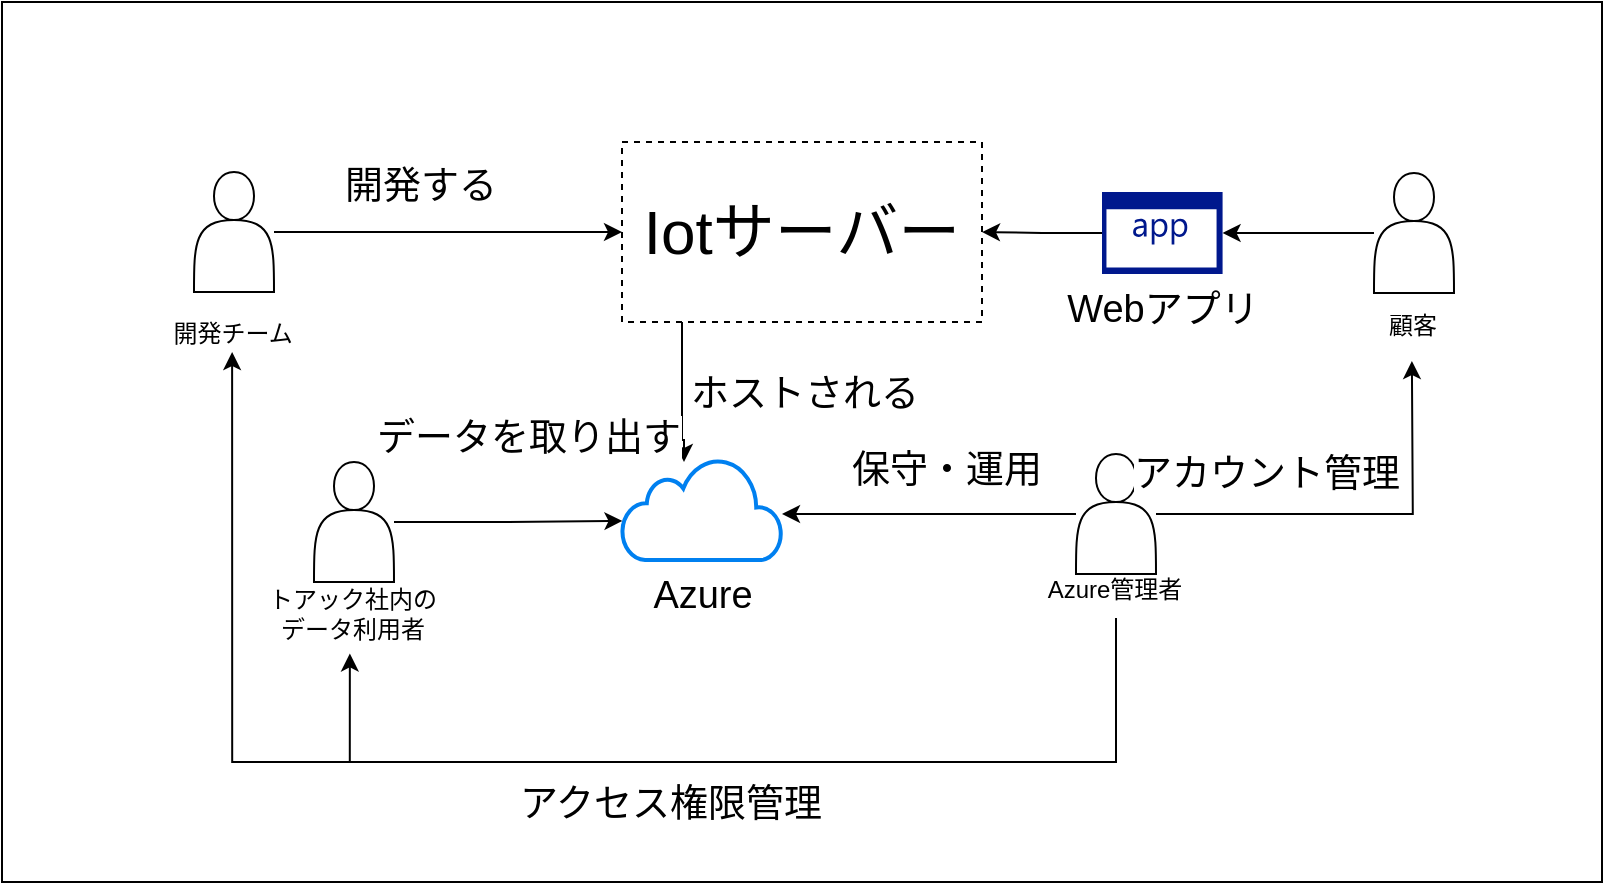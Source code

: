 <mxfile version="13.6.6" type="dropbox"><diagram id="win_VcfE5ns3BfebKJFj" name="Page-1"><mxGraphModel dx="1188" dy="643" grid="1" gridSize="10" guides="1" tooltips="1" connect="1" arrows="1" fold="1" page="1" pageScale="1" pageWidth="827" pageHeight="1169" math="0" shadow="0"><root><mxCell id="0"/><mxCell id="1" parent="0"/><mxCell id="qgdsTlqSo3EF1R-jhfHj-1" value="" style="rounded=0;whiteSpace=wrap;html=1;" vertex="1" parent="1"><mxGeometry x="180" y="330" width="800" height="440" as="geometry"/></mxCell><mxCell id="qgdsTlqSo3EF1R-jhfHj-24" value="ホストされる" style="edgeStyle=orthogonalEdgeStyle;rounded=0;orthogonalLoop=1;jettySize=auto;html=1;fontSize=19;" edge="1" parent="1" source="qgdsTlqSo3EF1R-jhfHj-2"><mxGeometry x="0.685" y="67" relative="1" as="geometry"><mxPoint x="521" y="560" as="targetPoint"/><Array as="points"><mxPoint x="520" y="549"/></Array><mxPoint x="-7" y="-23" as="offset"/></mxGeometry></mxCell><mxCell id="qgdsTlqSo3EF1R-jhfHj-2" value="&lt;font style=&quot;font-size: 31px&quot;&gt;Iotサーバー&lt;/font&gt;" style="rounded=0;whiteSpace=wrap;html=1;dashed=1;" vertex="1" parent="1"><mxGeometry x="490" y="400" width="180" height="90" as="geometry"/></mxCell><mxCell id="qgdsTlqSo3EF1R-jhfHj-11" value="" style="group" vertex="1" connectable="0" parent="1"><mxGeometry x="711" y="548" width="65" height="86" as="geometry"/></mxCell><mxCell id="qgdsTlqSo3EF1R-jhfHj-7" value="" style="shape=actor;whiteSpace=wrap;html=1;" vertex="1" parent="qgdsTlqSo3EF1R-jhfHj-11"><mxGeometry x="6" y="8" width="40" height="60" as="geometry"/></mxCell><mxCell id="qgdsTlqSo3EF1R-jhfHj-9" value="Azure管理者" style="text;html=1;align=center;verticalAlign=middle;resizable=0;points=[];autosize=1;" vertex="1" parent="qgdsTlqSo3EF1R-jhfHj-11"><mxGeometry x="-15" y="66" width="80" height="20" as="geometry"/></mxCell><mxCell id="qgdsTlqSo3EF1R-jhfHj-12" value="" style="group" vertex="1" connectable="0" parent="1"><mxGeometry x="860" y="415.5" width="55" height="86" as="geometry"/></mxCell><mxCell id="qgdsTlqSo3EF1R-jhfHj-13" value="" style="shape=actor;whiteSpace=wrap;html=1;" vertex="1" parent="qgdsTlqSo3EF1R-jhfHj-12"><mxGeometry x="6" width="40" height="60" as="geometry"/></mxCell><mxCell id="qgdsTlqSo3EF1R-jhfHj-14" value="顧客" style="text;html=1;align=center;verticalAlign=middle;resizable=0;points=[];autosize=1;" vertex="1" parent="qgdsTlqSo3EF1R-jhfHj-12"><mxGeometry x="5" y="66" width="40" height="20" as="geometry"/></mxCell><mxCell id="qgdsTlqSo3EF1R-jhfHj-15" value="" style="group" vertex="1" connectable="0" parent="1"><mxGeometry x="270" y="420" width="60" height="86" as="geometry"/></mxCell><mxCell id="qgdsTlqSo3EF1R-jhfHj-16" value="" style="shape=actor;whiteSpace=wrap;html=1;" vertex="1" parent="qgdsTlqSo3EF1R-jhfHj-15"><mxGeometry x="6" y="-5" width="40" height="60" as="geometry"/></mxCell><mxCell id="qgdsTlqSo3EF1R-jhfHj-17" value="開発チーム" style="text;html=1;align=center;verticalAlign=middle;resizable=0;points=[];autosize=1;" vertex="1" parent="qgdsTlqSo3EF1R-jhfHj-15"><mxGeometry x="-10" y="66" width="70" height="20" as="geometry"/></mxCell><mxCell id="qgdsTlqSo3EF1R-jhfHj-18" style="edgeStyle=orthogonalEdgeStyle;rounded=0;orthogonalLoop=1;jettySize=auto;html=1;entryX=0;entryY=0.5;entryDx=0;entryDy=0;" edge="1" parent="1" source="qgdsTlqSo3EF1R-jhfHj-16" target="qgdsTlqSo3EF1R-jhfHj-2"><mxGeometry relative="1" as="geometry"/></mxCell><mxCell id="qgdsTlqSo3EF1R-jhfHj-19" value="開発する" style="edgeLabel;html=1;align=center;verticalAlign=top;resizable=0;points=[];fontSize=19;" vertex="1" connectable="0" parent="qgdsTlqSo3EF1R-jhfHj-18"><mxGeometry x="0.334" y="-1" relative="1" as="geometry"><mxPoint x="-43.64" y="-41.66" as="offset"/></mxGeometry></mxCell><mxCell id="qgdsTlqSo3EF1R-jhfHj-20" style="edgeStyle=orthogonalEdgeStyle;rounded=0;orthogonalLoop=1;jettySize=auto;html=1;fontSize=19;" edge="1" parent="1" source="qgdsTlqSo3EF1R-jhfHj-7"><mxGeometry relative="1" as="geometry"><mxPoint x="570" y="586" as="targetPoint"/></mxGeometry></mxCell><mxCell id="qgdsTlqSo3EF1R-jhfHj-21" value="保守・運用" style="edgeLabel;html=1;align=center;verticalAlign=bottom;resizable=0;points=[];fontSize=19;" vertex="1" connectable="0" parent="qgdsTlqSo3EF1R-jhfHj-20"><mxGeometry x="-0.262" y="4" relative="1" as="geometry"><mxPoint x="-10.71" y="-12.06" as="offset"/></mxGeometry></mxCell><mxCell id="qgdsTlqSo3EF1R-jhfHj-23" value="Azure" style="html=1;verticalLabelPosition=bottom;align=center;labelBackgroundColor=#ffffff;verticalAlign=top;strokeWidth=2;strokeColor=#0080F0;shadow=0;dashed=0;shape=mxgraph.ios7.icons.cloud;rounded=0;fontSize=19;" vertex="1" parent="1"><mxGeometry x="490" y="558" width="80" height="51" as="geometry"/></mxCell><mxCell id="qgdsTlqSo3EF1R-jhfHj-27" style="edgeStyle=orthogonalEdgeStyle;rounded=0;orthogonalLoop=1;jettySize=auto;html=1;entryX=1;entryY=0.5;entryDx=0;entryDy=0;fontSize=19;" edge="1" parent="1" source="qgdsTlqSo3EF1R-jhfHj-25" target="qgdsTlqSo3EF1R-jhfHj-2"><mxGeometry relative="1" as="geometry"/></mxCell><mxCell id="qgdsTlqSo3EF1R-jhfHj-25" value="Webアプリ" style="aspect=fixed;pointerEvents=1;shadow=0;dashed=0;html=1;strokeColor=none;labelPosition=center;verticalLabelPosition=bottom;verticalAlign=top;align=center;fillColor=#00188D;shape=mxgraph.mscae.enterprise.application;rounded=0;fontSize=19;" vertex="1" parent="1"><mxGeometry x="730" y="425" width="60.29" height="41" as="geometry"/></mxCell><mxCell id="qgdsTlqSo3EF1R-jhfHj-26" style="edgeStyle=orthogonalEdgeStyle;rounded=0;orthogonalLoop=1;jettySize=auto;html=1;entryX=1;entryY=0.5;entryDx=0;entryDy=0;entryPerimeter=0;fontSize=19;" edge="1" parent="1" source="qgdsTlqSo3EF1R-jhfHj-13" target="qgdsTlqSo3EF1R-jhfHj-25"><mxGeometry relative="1" as="geometry"/></mxCell><mxCell id="qgdsTlqSo3EF1R-jhfHj-28" value="" style="group" vertex="1" connectable="0" parent="1"><mxGeometry x="330" y="552" width="80" height="91" as="geometry"/></mxCell><mxCell id="qgdsTlqSo3EF1R-jhfHj-29" value="" style="shape=actor;whiteSpace=wrap;html=1;" vertex="1" parent="qgdsTlqSo3EF1R-jhfHj-28"><mxGeometry x="6" y="8" width="40" height="60" as="geometry"/></mxCell><mxCell id="qgdsTlqSo3EF1R-jhfHj-30" value="トアック社内の&lt;br&gt;データ利用者" style="text;html=1;align=center;verticalAlign=middle;resizable=0;points=[];autosize=1;" vertex="1" parent="qgdsTlqSo3EF1R-jhfHj-28"><mxGeometry x="-20" y="69" width="90" height="30" as="geometry"/></mxCell><mxCell id="qgdsTlqSo3EF1R-jhfHj-32" style="edgeStyle=orthogonalEdgeStyle;rounded=0;orthogonalLoop=1;jettySize=auto;html=1;fontSize=19;" edge="1" parent="1" source="qgdsTlqSo3EF1R-jhfHj-7"><mxGeometry relative="1" as="geometry"><mxPoint x="884.941" y="509.5" as="targetPoint"/></mxGeometry></mxCell><mxCell id="qgdsTlqSo3EF1R-jhfHj-33" value="アカウント管理" style="edgeLabel;html=1;align=center;verticalAlign=top;resizable=0;points=[];fontSize=19;" vertex="1" connectable="0" parent="qgdsTlqSo3EF1R-jhfHj-32"><mxGeometry x="-0.101" y="-1" relative="1" as="geometry"><mxPoint x="-37.59" y="-39" as="offset"/></mxGeometry></mxCell><mxCell id="qgdsTlqSo3EF1R-jhfHj-34" style="edgeStyle=orthogonalEdgeStyle;rounded=0;orthogonalLoop=1;jettySize=auto;html=1;entryX=0.003;entryY=0.617;entryDx=0;entryDy=0;fontSize=19;entryPerimeter=0;" edge="1" parent="1" source="qgdsTlqSo3EF1R-jhfHj-29" target="qgdsTlqSo3EF1R-jhfHj-23"><mxGeometry relative="1" as="geometry"/></mxCell><mxCell id="qgdsTlqSo3EF1R-jhfHj-35" value="データを取り出す" style="edgeLabel;html=1;align=center;verticalAlign=top;resizable=0;points=[];fontSize=19;" vertex="1" connectable="0" parent="qgdsTlqSo3EF1R-jhfHj-34"><mxGeometry x="-0.467" y="3" relative="1" as="geometry"><mxPoint x="35.82" y="-57" as="offset"/></mxGeometry></mxCell><mxCell id="qgdsTlqSo3EF1R-jhfHj-37" style="edgeStyle=orthogonalEdgeStyle;rounded=0;orthogonalLoop=1;jettySize=auto;html=1;fontSize=19;entryX=0.488;entryY=1.158;entryDx=0;entryDy=0;entryPerimeter=0;" edge="1" parent="1" target="qgdsTlqSo3EF1R-jhfHj-30"><mxGeometry relative="1" as="geometry"><mxPoint x="737" y="638" as="sourcePoint"/><mxPoint x="352" y="650" as="targetPoint"/><Array as="points"><mxPoint x="737" y="710"/><mxPoint x="354" y="710"/></Array></mxGeometry></mxCell><mxCell id="qgdsTlqSo3EF1R-jhfHj-38" style="edgeStyle=orthogonalEdgeStyle;rounded=0;orthogonalLoop=1;jettySize=auto;html=1;fontSize=19;" edge="1" parent="1"><mxGeometry relative="1" as="geometry"><mxPoint x="737" y="639" as="sourcePoint"/><mxPoint x="295.059" y="505" as="targetPoint"/><Array as="points"><mxPoint x="737" y="710"/><mxPoint x="295" y="710"/></Array></mxGeometry></mxCell><mxCell id="qgdsTlqSo3EF1R-jhfHj-39" value="アクセス権限管理" style="edgeLabel;html=1;align=center;verticalAlign=middle;resizable=0;points=[];fontSize=19;" vertex="1" connectable="0" parent="qgdsTlqSo3EF1R-jhfHj-38"><mxGeometry x="-0.179" y="3" relative="1" as="geometry"><mxPoint y="18" as="offset"/></mxGeometry></mxCell></root></mxGraphModel></diagram></mxfile>